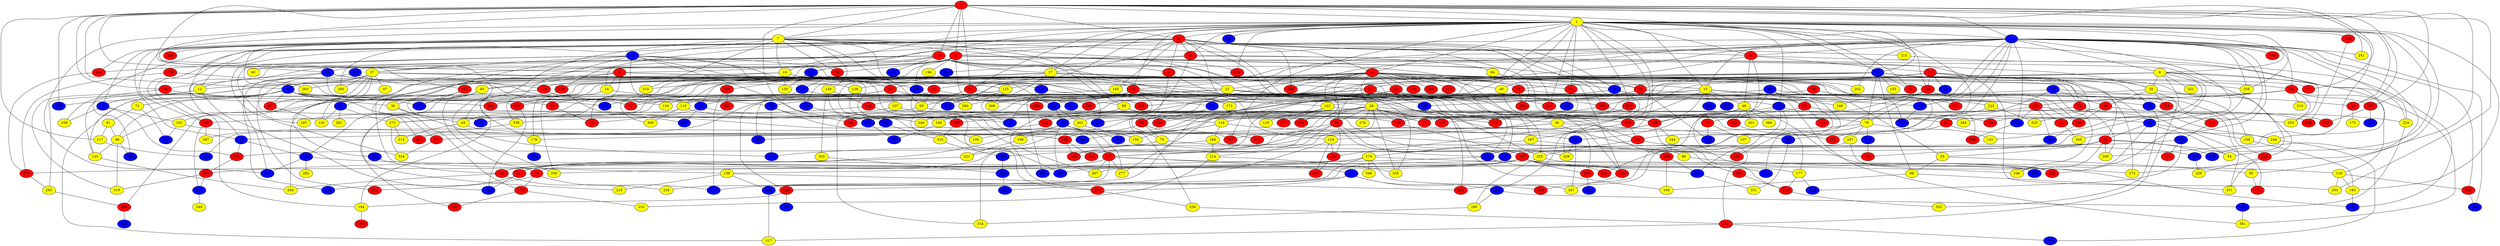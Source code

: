graph {
0 [style = filled fillcolor = red];
1 [style = filled fillcolor = yellow];
2 [style = filled fillcolor = blue];
3 [style = filled fillcolor = red];
4 [style = filled fillcolor = red];
5 [style = filled fillcolor = blue];
6 [style = filled fillcolor = red];
7 [style = filled fillcolor = yellow];
8 [style = filled fillcolor = yellow];
9 [style = filled fillcolor = red];
10 [style = filled fillcolor = red];
11 [style = filled fillcolor = red];
12 [style = filled fillcolor = yellow];
13 [style = filled fillcolor = red];
14 [style = filled fillcolor = yellow];
15 [style = filled fillcolor = yellow];
16 [style = filled fillcolor = yellow];
17 [style = filled fillcolor = yellow];
18 [style = filled fillcolor = blue];
19 [style = filled fillcolor = red];
20 [style = filled fillcolor = red];
21 [style = filled fillcolor = red];
22 [style = filled fillcolor = yellow];
23 [style = filled fillcolor = red];
24 [style = filled fillcolor = red];
25 [style = filled fillcolor = blue];
26 [style = filled fillcolor = blue];
27 [style = filled fillcolor = yellow];
28 [style = filled fillcolor = red];
29 [style = filled fillcolor = yellow];
30 [style = filled fillcolor = yellow];
31 [style = filled fillcolor = red];
32 [style = filled fillcolor = red];
33 [style = filled fillcolor = blue];
34 [style = filled fillcolor = blue];
35 [style = filled fillcolor = yellow];
36 [style = filled fillcolor = yellow];
37 [style = filled fillcolor = blue];
38 [style = filled fillcolor = blue];
39 [style = filled fillcolor = red];
40 [style = filled fillcolor = yellow];
41 [style = filled fillcolor = red];
42 [style = filled fillcolor = blue];
43 [style = filled fillcolor = red];
44 [style = filled fillcolor = red];
45 [style = filled fillcolor = yellow];
46 [style = filled fillcolor = red];
47 [style = filled fillcolor = blue];
48 [style = filled fillcolor = yellow];
49 [style = filled fillcolor = blue];
50 [style = filled fillcolor = yellow];
51 [style = filled fillcolor = red];
52 [style = filled fillcolor = red];
53 [style = filled fillcolor = blue];
54 [style = filled fillcolor = yellow];
55 [style = filled fillcolor = yellow];
56 [style = filled fillcolor = blue];
57 [style = filled fillcolor = red];
58 [style = filled fillcolor = red];
59 [style = filled fillcolor = blue];
60 [style = filled fillcolor = yellow];
61 [style = filled fillcolor = red];
62 [style = filled fillcolor = blue];
63 [style = filled fillcolor = blue];
64 [style = filled fillcolor = yellow];
65 [style = filled fillcolor = red];
66 [style = filled fillcolor = blue];
67 [style = filled fillcolor = red];
68 [style = filled fillcolor = blue];
69 [style = filled fillcolor = red];
70 [style = filled fillcolor = blue];
71 [style = filled fillcolor = yellow];
72 [style = filled fillcolor = red];
73 [style = filled fillcolor = red];
74 [style = filled fillcolor = red];
75 [style = filled fillcolor = yellow];
76 [style = filled fillcolor = blue];
77 [style = filled fillcolor = red];
78 [style = filled fillcolor = red];
79 [style = filled fillcolor = yellow];
80 [style = filled fillcolor = red];
81 [style = filled fillcolor = yellow];
82 [style = filled fillcolor = red];
83 [style = filled fillcolor = blue];
84 [style = filled fillcolor = blue];
85 [style = filled fillcolor = yellow];
86 [style = filled fillcolor = yellow];
87 [style = filled fillcolor = blue];
88 [style = filled fillcolor = yellow];
89 [style = filled fillcolor = yellow];
90 [style = filled fillcolor = blue];
91 [style = filled fillcolor = red];
92 [style = filled fillcolor = red];
93 [style = filled fillcolor = yellow];
94 [style = filled fillcolor = red];
95 [style = filled fillcolor = red];
96 [style = filled fillcolor = yellow];
97 [style = filled fillcolor = yellow];
98 [style = filled fillcolor = blue];
99 [style = filled fillcolor = red];
100 [style = filled fillcolor = red];
101 [style = filled fillcolor = blue];
102 [style = filled fillcolor = blue];
103 [style = filled fillcolor = yellow];
104 [style = filled fillcolor = red];
105 [style = filled fillcolor = red];
106 [style = filled fillcolor = yellow];
107 [style = filled fillcolor = yellow];
108 [style = filled fillcolor = red];
109 [style = filled fillcolor = yellow];
110 [style = filled fillcolor = yellow];
111 [style = filled fillcolor = red];
112 [style = filled fillcolor = red];
113 [style = filled fillcolor = red];
114 [style = filled fillcolor = red];
115 [style = filled fillcolor = yellow];
116 [style = filled fillcolor = yellow];
117 [style = filled fillcolor = yellow];
118 [style = filled fillcolor = yellow];
119 [style = filled fillcolor = red];
120 [style = filled fillcolor = red];
121 [style = filled fillcolor = red];
122 [style = filled fillcolor = yellow];
123 [style = filled fillcolor = yellow];
124 [style = filled fillcolor = red];
125 [style = filled fillcolor = yellow];
126 [style = filled fillcolor = blue];
127 [style = filled fillcolor = blue];
128 [style = filled fillcolor = red];
129 [style = filled fillcolor = red];
130 [style = filled fillcolor = yellow];
131 [style = filled fillcolor = yellow];
132 [style = filled fillcolor = blue];
133 [style = filled fillcolor = yellow];
134 [style = filled fillcolor = yellow];
135 [style = filled fillcolor = blue];
136 [style = filled fillcolor = red];
137 [style = filled fillcolor = red];
138 [style = filled fillcolor = yellow];
139 [style = filled fillcolor = yellow];
140 [style = filled fillcolor = red];
141 [style = filled fillcolor = red];
142 [style = filled fillcolor = red];
143 [style = filled fillcolor = yellow];
144 [style = filled fillcolor = red];
145 [style = filled fillcolor = yellow];
146 [style = filled fillcolor = red];
147 [style = filled fillcolor = red];
148 [style = filled fillcolor = yellow];
149 [style = filled fillcolor = blue];
150 [style = filled fillcolor = yellow];
151 [style = filled fillcolor = blue];
152 [style = filled fillcolor = blue];
153 [style = filled fillcolor = blue];
154 [style = filled fillcolor = blue];
155 [style = filled fillcolor = yellow];
156 [style = filled fillcolor = blue];
157 [style = filled fillcolor = red];
158 [style = filled fillcolor = yellow];
159 [style = filled fillcolor = yellow];
160 [style = filled fillcolor = red];
161 [style = filled fillcolor = blue];
162 [style = filled fillcolor = red];
163 [style = filled fillcolor = blue];
164 [style = filled fillcolor = red];
165 [style = filled fillcolor = yellow];
166 [style = filled fillcolor = blue];
167 [style = filled fillcolor = yellow];
168 [style = filled fillcolor = red];
169 [style = filled fillcolor = red];
170 [style = filled fillcolor = red];
171 [style = filled fillcolor = red];
172 [style = filled fillcolor = yellow];
173 [style = filled fillcolor = red];
174 [style = filled fillcolor = yellow];
175 [style = filled fillcolor = yellow];
176 [style = filled fillcolor = red];
177 [style = filled fillcolor = yellow];
178 [style = filled fillcolor = yellow];
179 [style = filled fillcolor = red];
180 [style = filled fillcolor = red];
181 [style = filled fillcolor = blue];
182 [style = filled fillcolor = red];
183 [style = filled fillcolor = yellow];
184 [style = filled fillcolor = yellow];
185 [style = filled fillcolor = red];
186 [style = filled fillcolor = red];
187 [style = filled fillcolor = yellow];
188 [style = filled fillcolor = red];
189 [style = filled fillcolor = blue];
190 [style = filled fillcolor = yellow];
191 [style = filled fillcolor = red];
192 [style = filled fillcolor = red];
193 [style = filled fillcolor = blue];
194 [style = filled fillcolor = yellow];
195 [style = filled fillcolor = blue];
196 [style = filled fillcolor = red];
197 [style = filled fillcolor = blue];
198 [style = filled fillcolor = blue];
199 [style = filled fillcolor = yellow];
200 [style = filled fillcolor = yellow];
201 [style = filled fillcolor = yellow];
202 [style = filled fillcolor = yellow];
203 [style = filled fillcolor = yellow];
204 [style = filled fillcolor = red];
205 [style = filled fillcolor = blue];
206 [style = filled fillcolor = red];
207 [style = filled fillcolor = yellow];
208 [style = filled fillcolor = red];
209 [style = filled fillcolor = yellow];
210 [style = filled fillcolor = yellow];
211 [style = filled fillcolor = red];
212 [style = filled fillcolor = red];
213 [style = filled fillcolor = red];
214 [style = filled fillcolor = yellow];
215 [style = filled fillcolor = yellow];
216 [style = filled fillcolor = blue];
217 [style = filled fillcolor = red];
218 [style = filled fillcolor = red];
219 [style = filled fillcolor = yellow];
220 [style = filled fillcolor = red];
221 [style = filled fillcolor = yellow];
222 [style = filled fillcolor = red];
223 [style = filled fillcolor = yellow];
224 [style = filled fillcolor = yellow];
225 [style = filled fillcolor = red];
226 [style = filled fillcolor = yellow];
227 [style = filled fillcolor = red];
228 [style = filled fillcolor = red];
229 [style = filled fillcolor = yellow];
230 [style = filled fillcolor = red];
231 [style = filled fillcolor = red];
232 [style = filled fillcolor = blue];
233 [style = filled fillcolor = yellow];
234 [style = filled fillcolor = red];
235 [style = filled fillcolor = blue];
236 [style = filled fillcolor = red];
237 [style = filled fillcolor = yellow];
238 [style = filled fillcolor = blue];
239 [style = filled fillcolor = yellow];
240 [style = filled fillcolor = yellow];
241 [style = filled fillcolor = yellow];
242 [style = filled fillcolor = red];
243 [style = filled fillcolor = blue];
244 [style = filled fillcolor = yellow];
245 [style = filled fillcolor = blue];
246 [style = filled fillcolor = yellow];
247 [style = filled fillcolor = blue];
248 [style = filled fillcolor = blue];
249 [style = filled fillcolor = blue];
250 [style = filled fillcolor = red];
251 [style = filled fillcolor = red];
252 [style = filled fillcolor = red];
253 [style = filled fillcolor = red];
254 [style = filled fillcolor = blue];
255 [style = filled fillcolor = yellow];
256 [style = filled fillcolor = blue];
257 [style = filled fillcolor = red];
258 [style = filled fillcolor = yellow];
259 [style = filled fillcolor = yellow];
260 [style = filled fillcolor = red];
261 [style = filled fillcolor = yellow];
262 [style = filled fillcolor = red];
263 [style = filled fillcolor = yellow];
264 [style = filled fillcolor = yellow];
265 [style = filled fillcolor = blue];
266 [style = filled fillcolor = blue];
267 [style = filled fillcolor = blue];
268 [style = filled fillcolor = yellow];
269 [style = filled fillcolor = blue];
270 [style = filled fillcolor = blue];
271 [style = filled fillcolor = red];
272 [style = filled fillcolor = yellow];
273 [style = filled fillcolor = yellow];
274 [style = filled fillcolor = yellow];
275 [style = filled fillcolor = red];
276 [style = filled fillcolor = red];
277 [style = filled fillcolor = yellow];
278 [style = filled fillcolor = yellow];
279 [style = filled fillcolor = red];
280 [style = filled fillcolor = yellow];
281 [style = filled fillcolor = red];
282 [style = filled fillcolor = yellow];
283 [style = filled fillcolor = blue];
284 [style = filled fillcolor = yellow];
285 [style = filled fillcolor = blue];
286 [style = filled fillcolor = blue];
287 [style = filled fillcolor = blue];
288 [style = filled fillcolor = blue];
289 [style = filled fillcolor = red];
290 [style = filled fillcolor = yellow];
291 [style = filled fillcolor = yellow];
292 [style = filled fillcolor = red];
293 [style = filled fillcolor = yellow];
294 [style = filled fillcolor = blue];
295 [style = filled fillcolor = red];
296 [style = filled fillcolor = red];
297 [style = filled fillcolor = yellow];
298 [style = filled fillcolor = red];
299 [style = filled fillcolor = blue];
300 [style = filled fillcolor = yellow];
301 [style = filled fillcolor = blue];
302 [style = filled fillcolor = red];
303 [style = filled fillcolor = blue];
304 [style = filled fillcolor = red];
305 [style = filled fillcolor = blue];
306 [style = filled fillcolor = red];
307 [style = filled fillcolor = blue];
308 [style = filled fillcolor = red];
309 [style = filled fillcolor = blue];
310 [style = filled fillcolor = yellow];
311 [style = filled fillcolor = red];
312 [style = filled fillcolor = blue];
313 [style = filled fillcolor = blue];
314 [style = filled fillcolor = yellow];
315 [style = filled fillcolor = yellow];
316 [style = filled fillcolor = blue];
317 [style = filled fillcolor = yellow];
318 [style = filled fillcolor = blue];
319 [style = filled fillcolor = yellow];
320 [style = filled fillcolor = yellow];
321 [style = filled fillcolor = yellow];
322 [style = filled fillcolor = blue];
323 [style = filled fillcolor = yellow];
324 [style = filled fillcolor = blue];
325 [style = filled fillcolor = red];
326 [style = filled fillcolor = red];
327 [style = filled fillcolor = red];
328 [style = filled fillcolor = red];
329 [style = filled fillcolor = yellow];
330 [style = filled fillcolor = yellow];
331 [style = filled fillcolor = yellow];
332 [style = filled fillcolor = blue];
333 [style = filled fillcolor = red];
334 [style = filled fillcolor = yellow];
335 [style = filled fillcolor = yellow];
336 [style = filled fillcolor = blue];
337 [style = filled fillcolor = yellow];
338 [style = filled fillcolor = blue];
339 [style = filled fillcolor = yellow];
340 [style = filled fillcolor = blue];
341 [style = filled fillcolor = red];
342 [style = filled fillcolor = blue];
343 [style = filled fillcolor = blue];
344 [style = filled fillcolor = yellow];
345 [style = filled fillcolor = yellow];
346 [style = filled fillcolor = red];
347 [style = filled fillcolor = yellow];
348 [style = filled fillcolor = yellow];
349 [style = filled fillcolor = yellow];
350 [style = filled fillcolor = red];
351 [style = filled fillcolor = yellow];
352 [style = filled fillcolor = yellow];
353 [style = filled fillcolor = blue];
354 [style = filled fillcolor = red];
355 [style = filled fillcolor = yellow];
356 [style = filled fillcolor = blue];
357 [style = filled fillcolor = blue];
358 [style = filled fillcolor = blue];
359 [style = filled fillcolor = blue];
360 [style = filled fillcolor = yellow];
361 [style = filled fillcolor = yellow];
362 [style = filled fillcolor = red];
0 -- 5;
0 -- 6;
0 -- 7;
0 -- 10;
0 -- 18;
0 -- 19;
0 -- 43;
0 -- 49;
0 -- 73;
0 -- 82;
0 -- 102;
0 -- 117;
0 -- 147;
0 -- 157;
0 -- 203;
0 -- 241;
0 -- 4;
0 -- 3;
0 -- 2;
0 -- 1;
0 -- 273;
0 -- 359;
1 -- 2;
1 -- 3;
1 -- 5;
1 -- 7;
1 -- 8;
1 -- 9;
1 -- 11;
1 -- 13;
1 -- 15;
1 -- 16;
1 -- 17;
1 -- 31;
1 -- 39;
1 -- 43;
1 -- 50;
1 -- 53;
1 -- 54;
1 -- 66;
1 -- 69;
1 -- 82;
1 -- 85;
1 -- 101;
1 -- 105;
1 -- 108;
1 -- 141;
1 -- 162;
1 -- 172;
1 -- 183;
1 -- 206;
1 -- 209;
1 -- 230;
1 -- 258;
1 -- 265;
1 -- 326;
1 -- 327;
1 -- 329;
1 -- 330;
1 -- 357;
2 -- 6;
2 -- 8;
2 -- 9;
2 -- 15;
2 -- 30;
2 -- 38;
2 -- 46;
2 -- 52;
2 -- 75;
2 -- 79;
2 -- 124;
2 -- 129;
2 -- 146;
2 -- 153;
2 -- 161;
2 -- 180;
2 -- 195;
2 -- 202;
2 -- 224;
2 -- 241;
2 -- 258;
2 -- 266;
2 -- 302;
2 -- 345;
2 -- 358;
3 -- 4;
3 -- 9;
3 -- 11;
3 -- 12;
3 -- 14;
3 -- 17;
3 -- 20;
3 -- 39;
3 -- 46;
3 -- 56;
3 -- 110;
3 -- 141;
3 -- 165;
3 -- 168;
3 -- 194;
3 -- 200;
3 -- 208;
3 -- 215;
3 -- 236;
3 -- 248;
3 -- 279;
3 -- 283;
3 -- 309;
3 -- 334;
4 -- 18;
4 -- 24;
4 -- 27;
4 -- 28;
4 -- 35;
4 -- 62;
4 -- 64;
4 -- 151;
4 -- 189;
4 -- 190;
4 -- 203;
4 -- 230;
4 -- 300;
5 -- 21;
5 -- 31;
5 -- 33;
5 -- 38;
5 -- 42;
5 -- 52;
5 -- 79;
5 -- 88;
5 -- 155;
5 -- 165;
5 -- 197;
5 -- 218;
5 -- 263;
6 -- 13;
6 -- 14;
6 -- 42;
6 -- 93;
6 -- 94;
6 -- 159;
6 -- 235;
7 -- 16;
7 -- 24;
7 -- 25;
7 -- 32;
7 -- 45;
7 -- 50;
7 -- 76;
7 -- 89;
7 -- 98;
7 -- 139;
7 -- 160;
7 -- 220;
7 -- 236;
7 -- 255;
7 -- 261;
7 -- 284;
7 -- 304;
7 -- 308;
7 -- 310;
7 -- 341;
8 -- 35;
8 -- 80;
8 -- 100;
8 -- 125;
8 -- 131;
8 -- 214;
8 -- 222;
8 -- 276;
8 -- 321;
8 -- 323;
8 -- 355;
8 -- 361;
9 -- 23;
9 -- 40;
9 -- 48;
9 -- 224;
9 -- 251;
10 -- 12;
10 -- 17;
10 -- 20;
10 -- 21;
10 -- 22;
10 -- 47;
10 -- 68;
10 -- 98;
10 -- 101;
10 -- 152;
10 -- 172;
10 -- 255;
11 -- 12;
11 -- 13;
11 -- 15;
11 -- 22;
11 -- 28;
11 -- 29;
11 -- 40;
11 -- 44;
11 -- 51;
11 -- 58;
11 -- 65;
11 -- 69;
11 -- 70;
11 -- 73;
11 -- 93;
11 -- 105;
11 -- 115;
11 -- 122;
11 -- 138;
11 -- 143;
11 -- 144;
11 -- 168;
11 -- 171;
11 -- 176;
11 -- 191;
11 -- 192;
11 -- 194;
11 -- 202;
11 -- 208;
11 -- 273;
11 -- 289;
11 -- 293;
11 -- 295;
11 -- 328;
11 -- 339;
11 -- 344;
12 -- 245;
12 -- 319;
13 -- 141;
13 -- 164;
13 -- 172;
13 -- 181;
13 -- 197;
13 -- 268;
13 -- 272;
13 -- 280;
13 -- 281;
13 -- 314;
13 -- 335;
14 -- 122;
14 -- 178;
14 -- 330;
15 -- 26;
15 -- 48;
15 -- 55;
15 -- 128;
15 -- 142;
15 -- 211;
15 -- 218;
15 -- 250;
15 -- 277;
15 -- 288;
15 -- 322;
16 -- 22;
16 -- 34;
16 -- 45;
16 -- 123;
16 -- 130;
17 -- 32;
17 -- 63;
17 -- 82;
17 -- 119;
17 -- 170;
17 -- 181;
17 -- 197;
17 -- 258;
17 -- 264;
17 -- 265;
17 -- 328;
18 -- 19;
18 -- 51;
18 -- 87;
18 -- 134;
18 -- 336;
19 -- 36;
19 -- 259;
20 -- 29;
20 -- 65;
21 -- 33;
21 -- 34;
21 -- 53;
21 -- 149;
21 -- 151;
21 -- 167;
21 -- 220;
21 -- 256;
21 -- 297;
22 -- 51;
22 -- 106;
22 -- 161;
22 -- 308;
22 -- 350;
23 -- 28;
23 -- 35;
23 -- 41;
23 -- 56;
23 -- 58;
23 -- 74;
23 -- 90;
23 -- 105;
23 -- 136;
23 -- 220;
24 -- 37;
25 -- 26;
25 -- 27;
25 -- 36;
25 -- 57;
25 -- 60;
25 -- 80;
25 -- 145;
25 -- 160;
25 -- 178;
25 -- 187;
25 -- 207;
25 -- 232;
26 -- 142;
26 -- 150;
26 -- 294;
27 -- 49;
27 -- 56;
27 -- 67;
27 -- 74;
27 -- 97;
27 -- 103;
27 -- 125;
27 -- 138;
27 -- 156;
27 -- 188;
27 -- 200;
27 -- 240;
27 -- 271;
28 -- 29;
28 -- 135;
28 -- 148;
29 -- 30;
29 -- 38;
29 -- 46;
29 -- 72;
29 -- 100;
29 -- 102;
29 -- 111;
29 -- 129;
29 -- 180;
29 -- 196;
29 -- 225;
29 -- 278;
29 -- 279;
29 -- 314;
29 -- 327;
29 -- 335;
29 -- 354;
30 -- 98;
30 -- 110;
30 -- 213;
30 -- 285;
32 -- 42;
32 -- 50;
32 -- 219;
33 -- 244;
33 -- 352;
34 -- 140;
35 -- 43;
35 -- 63;
35 -- 99;
35 -- 114;
35 -- 251;
36 -- 45;
36 -- 294;
37 -- 108;
37 -- 153;
37 -- 324;
38 -- 41;
38 -- 54;
38 -- 158;
38 -- 343;
39 -- 61;
39 -- 64;
39 -- 154;
39 -- 239;
39 -- 301;
40 -- 128;
41 -- 54;
41 -- 55;
41 -- 57;
41 -- 70;
41 -- 149;
41 -- 209;
41 -- 246;
41 -- 266;
42 -- 84;
42 -- 261;
43 -- 175;
44 -- 104;
44 -- 114;
44 -- 134;
44 -- 226;
45 -- 182;
45 -- 274;
46 -- 57;
46 -- 61;
46 -- 70;
46 -- 149;
46 -- 212;
46 -- 250;
47 -- 119;
47 -- 357;
48 -- 65;
48 -- 127;
48 -- 128;
48 -- 201;
48 -- 232;
48 -- 252;
48 -- 262;
48 -- 360;
49 -- 67;
49 -- 71;
49 -- 76;
49 -- 89;
49 -- 94;
49 -- 96;
49 -- 123;
49 -- 281;
49 -- 332;
49 -- 361;
50 -- 79;
50 -- 187;
52 -- 116;
52 -- 118;
52 -- 120;
52 -- 122;
52 -- 157;
52 -- 210;
52 -- 355;
53 -- 77;
53 -- 113;
53 -- 145;
53 -- 204;
53 -- 312;
55 -- 85;
55 -- 88;
56 -- 96;
56 -- 115;
56 -- 120;
56 -- 351;
57 -- 95;
57 -- 118;
57 -- 163;
57 -- 166;
57 -- 196;
57 -- 207;
57 -- 277;
58 -- 92;
58 -- 140;
58 -- 242;
58 -- 362;
59 -- 84;
59 -- 92;
59 -- 150;
59 -- 223;
59 -- 234;
59 -- 313;
61 -- 334;
62 -- 143;
62 -- 272;
62 -- 291;
63 -- 68;
63 -- 100;
63 -- 112;
64 -- 362;
65 -- 75;
65 -- 111;
65 -- 199;
67 -- 143;
69 -- 72;
69 -- 256;
71 -- 81;
71 -- 193;
74 -- 182;
74 -- 209;
74 -- 240;
74 -- 257;
75 -- 86;
75 -- 173;
76 -- 103;
76 -- 173;
76 -- 259;
77 -- 135;
77 -- 337;
78 -- 120;
78 -- 308;
79 -- 131;
79 -- 178;
79 -- 185;
79 -- 237;
79 -- 254;
80 -- 87;
80 -- 107;
80 -- 280;
80 -- 317;
81 -- 96;
81 -- 117;
82 -- 109;
82 -- 242;
83 -- 91;
83 -- 99;
83 -- 145;
83 -- 158;
83 -- 246;
84 -- 109;
84 -- 150;
84 -- 186;
84 -- 286;
84 -- 303;
84 -- 340;
85 -- 113;
86 -- 273;
88 -- 106;
88 -- 351;
89 -- 91;
89 -- 116;
89 -- 240;
90 -- 191;
91 -- 244;
91 -- 311;
92 -- 108;
92 -- 136;
92 -- 228;
93 -- 95;
93 -- 126;
93 -- 332;
94 -- 112;
95 -- 170;
95 -- 271;
95 -- 316;
96 -- 123;
96 -- 309;
96 -- 319;
98 -- 126;
98 -- 173;
99 -- 188;
99 -- 224;
99 -- 284;
100 -- 137;
101 -- 112;
101 -- 130;
101 -- 189;
101 -- 306;
102 -- 305;
103 -- 182;
103 -- 193;
104 -- 106;
104 -- 312;
105 -- 148;
105 -- 188;
105 -- 337;
107 -- 247;
107 -- 325;
108 -- 129;
108 -- 167;
110 -- 250;
110 -- 260;
110 -- 353;
114 -- 124;
115 -- 181;
115 -- 300;
115 -- 333;
116 -- 127;
116 -- 184;
116 -- 243;
117 -- 303;
118 -- 183;
118 -- 203;
118 -- 302;
119 -- 238;
119 -- 359;
120 -- 121;
120 -- 195;
120 -- 236;
120 -- 298;
120 -- 342;
121 -- 345;
122 -- 133;
122 -- 177;
122 -- 192;
122 -- 217;
122 -- 354;
123 -- 264;
124 -- 132;
125 -- 169;
125 -- 238;
125 -- 268;
126 -- 246;
126 -- 282;
126 -- 357;
127 -- 329;
127 -- 347;
128 -- 221;
128 -- 227;
128 -- 343;
128 -- 344;
129 -- 154;
129 -- 255;
132 -- 137;
132 -- 216;
132 -- 231;
137 -- 159;
137 -- 164;
137 -- 166;
137 -- 177;
137 -- 207;
137 -- 227;
137 -- 312;
137 -- 313;
137 -- 328;
137 -- 340;
138 -- 222;
139 -- 144;
139 -- 320;
139 -- 340;
144 -- 272;
144 -- 329;
145 -- 305;
147 -- 247;
147 -- 332;
149 -- 211;
149 -- 249;
153 -- 269;
154 -- 229;
156 -- 196;
157 -- 257;
157 -- 307;
158 -- 183;
159 -- 166;
159 -- 219;
159 -- 234;
160 -- 275;
161 -- 265;
162 -- 298;
163 -- 169;
163 -- 204;
163 -- 222;
163 -- 248;
164 -- 198;
165 -- 238;
166 -- 317;
167 -- 174;
167 -- 185;
169 -- 194;
169 -- 287;
170 -- 233;
170 -- 333;
173 -- 253;
174 -- 275;
174 -- 316;
174 -- 330;
174 -- 343;
174 -- 347;
174 -- 348;
177 -- 213;
177 -- 216;
178 -- 205;
179 -- 263;
179 -- 275;
180 -- 315;
182 -- 212;
182 -- 354;
183 -- 283;
184 -- 214;
184 -- 276;
184 -- 294;
186 -- 213;
188 -- 342;
189 -- 277;
189 -- 350;
194 -- 292;
195 -- 289;
196 -- 226;
196 -- 264;
197 -- 234;
199 -- 221;
206 -- 279;
206 -- 325;
208 -- 243;
208 -- 296;
213 -- 352;
214 -- 233;
214 -- 335;
215 -- 244;
218 -- 229;
218 -- 351;
220 -- 245;
221 -- 253;
222 -- 239;
223 -- 285;
223 -- 323;
224 -- 270;
225 -- 324;
227 -- 245;
227 -- 336;
235 -- 249;
235 -- 326;
236 -- 267;
236 -- 297;
237 -- 283;
237 -- 318;
239 -- 251;
244 -- 299;
248 -- 270;
248 -- 290;
250 -- 260;
251 -- 299;
251 -- 317;
252 -- 311;
253 -- 267;
253 -- 319;
254 -- 276;
255 -- 262;
255 -- 290;
258 -- 262;
261 -- 327;
267 -- 349;
269 -- 315;
270 -- 361;
272 -- 274;
272 -- 334;
275 -- 293;
285 -- 331;
290 -- 314;
293 -- 296;
296 -- 356;
301 -- 310;
302 -- 358;
306 -- 316;
306 -- 346;
308 -- 339;
308 -- 355;
312 -- 331;
315 -- 318;
318 -- 338;
320 -- 338;
328 -- 347;
338 -- 353;
339 -- 341;
}
